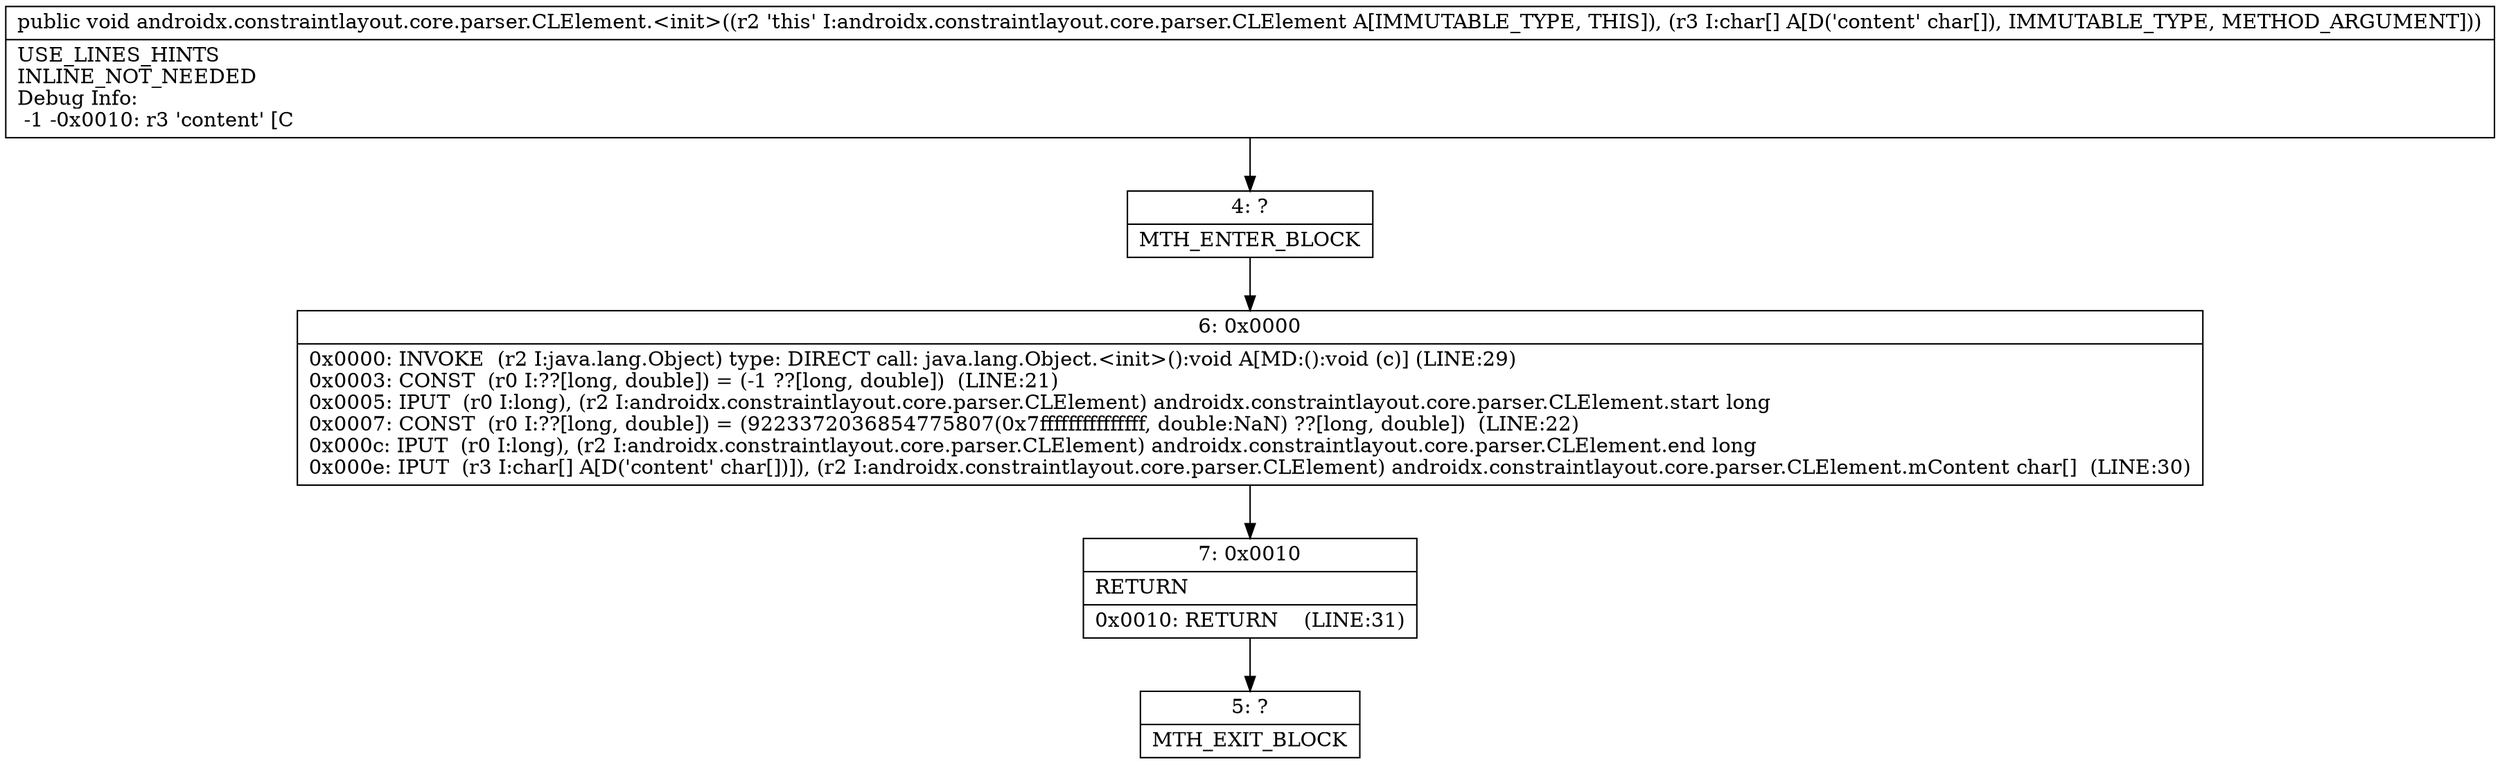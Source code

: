 digraph "CFG forandroidx.constraintlayout.core.parser.CLElement.\<init\>([C)V" {
Node_4 [shape=record,label="{4\:\ ?|MTH_ENTER_BLOCK\l}"];
Node_6 [shape=record,label="{6\:\ 0x0000|0x0000: INVOKE  (r2 I:java.lang.Object) type: DIRECT call: java.lang.Object.\<init\>():void A[MD:():void (c)] (LINE:29)\l0x0003: CONST  (r0 I:??[long, double]) = (\-1 ??[long, double])  (LINE:21)\l0x0005: IPUT  (r0 I:long), (r2 I:androidx.constraintlayout.core.parser.CLElement) androidx.constraintlayout.core.parser.CLElement.start long \l0x0007: CONST  (r0 I:??[long, double]) = (9223372036854775807(0x7fffffffffffffff, double:NaN) ??[long, double])  (LINE:22)\l0x000c: IPUT  (r0 I:long), (r2 I:androidx.constraintlayout.core.parser.CLElement) androidx.constraintlayout.core.parser.CLElement.end long \l0x000e: IPUT  (r3 I:char[] A[D('content' char[])]), (r2 I:androidx.constraintlayout.core.parser.CLElement) androidx.constraintlayout.core.parser.CLElement.mContent char[]  (LINE:30)\l}"];
Node_7 [shape=record,label="{7\:\ 0x0010|RETURN\l|0x0010: RETURN    (LINE:31)\l}"];
Node_5 [shape=record,label="{5\:\ ?|MTH_EXIT_BLOCK\l}"];
MethodNode[shape=record,label="{public void androidx.constraintlayout.core.parser.CLElement.\<init\>((r2 'this' I:androidx.constraintlayout.core.parser.CLElement A[IMMUTABLE_TYPE, THIS]), (r3 I:char[] A[D('content' char[]), IMMUTABLE_TYPE, METHOD_ARGUMENT]))  | USE_LINES_HINTS\lINLINE_NOT_NEEDED\lDebug Info:\l  \-1 \-0x0010: r3 'content' [C\l}"];
MethodNode -> Node_4;Node_4 -> Node_6;
Node_6 -> Node_7;
Node_7 -> Node_5;
}

